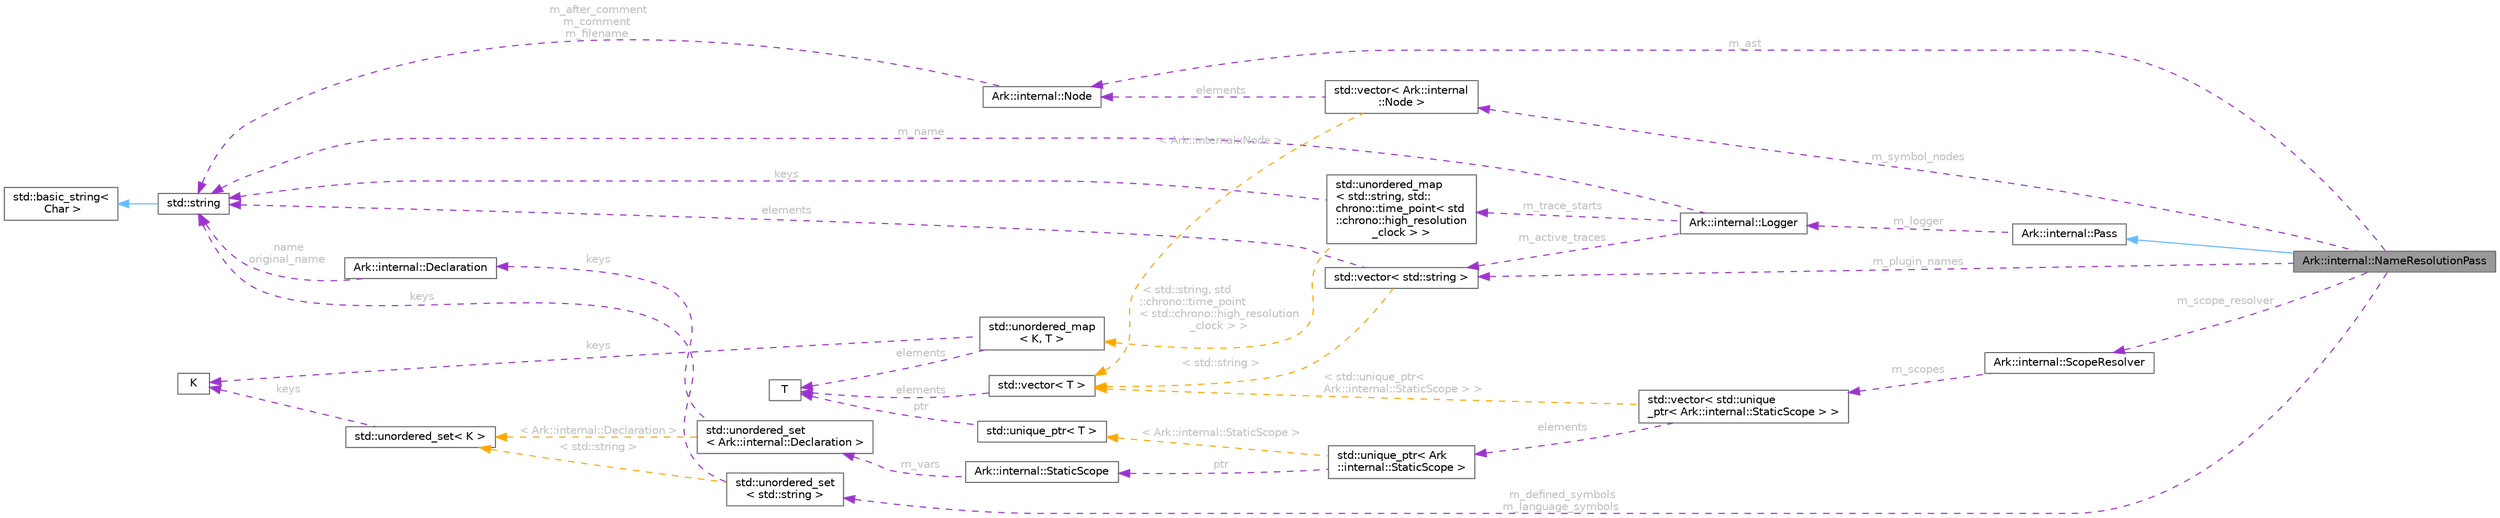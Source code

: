 digraph "Ark::internal::NameResolutionPass"
{
 // INTERACTIVE_SVG=YES
 // LATEX_PDF_SIZE
  bgcolor="transparent";
  edge [fontname=Helvetica,fontsize=10,labelfontname=Helvetica,labelfontsize=10];
  node [fontname=Helvetica,fontsize=10,shape=box,height=0.2,width=0.4];
  rankdir="LR";
  Node1 [id="Node000001",label="Ark::internal::NameResolutionPass",height=0.2,width=0.4,color="gray40", fillcolor="grey60", style="filled", fontcolor="black",tooltip=" "];
  Node2 -> Node1 [id="edge1_Node000001_Node000002",dir="back",color="steelblue1",style="solid",tooltip=" "];
  Node2 [id="Node000002",label="Ark::internal::Pass",height=0.2,width=0.4,color="gray40", fillcolor="white", style="filled",URL="$da/d7b/classArk_1_1internal_1_1Pass.html",tooltip="An interface to describe compiler passes."];
  Node3 -> Node2 [id="edge2_Node000002_Node000003",dir="back",color="darkorchid3",style="dashed",tooltip=" ",label=" m_logger",fontcolor="grey" ];
  Node3 [id="Node000003",label="Ark::internal::Logger",height=0.2,width=0.4,color="gray40", fillcolor="white", style="filled",URL="$d6/d2f/classArk_1_1internal_1_1Logger.html",tooltip=" "];
  Node4 -> Node3 [id="edge3_Node000003_Node000004",dir="back",color="darkorchid3",style="dashed",tooltip=" ",label=" m_name",fontcolor="grey" ];
  Node4 [id="Node000004",label="std::string",height=0.2,width=0.4,color="gray40", fillcolor="white", style="filled",tooltip=" "];
  Node5 -> Node4 [id="edge4_Node000004_Node000005",dir="back",color="steelblue1",style="solid",tooltip=" "];
  Node5 [id="Node000005",label="std::basic_string\<\l Char \>",height=0.2,width=0.4,color="gray40", fillcolor="white", style="filled",tooltip=" "];
  Node6 -> Node3 [id="edge5_Node000003_Node000006",dir="back",color="darkorchid3",style="dashed",tooltip=" ",label=" m_trace_starts",fontcolor="grey" ];
  Node6 [id="Node000006",label="std::unordered_map\l\< std::string, std::\lchrono::time_point\< std\l::chrono::high_resolution\l_clock \> \>",height=0.2,width=0.4,color="gray40", fillcolor="white", style="filled",tooltip=" "];
  Node4 -> Node6 [id="edge6_Node000006_Node000004",dir="back",color="darkorchid3",style="dashed",tooltip=" ",label=" keys",fontcolor="grey" ];
  Node7 -> Node6 [id="edge7_Node000006_Node000007",dir="back",color="orange",style="dashed",tooltip=" ",label=" \< std::string, std\l::chrono::time_point\l\< std::chrono::high_resolution\l_clock \> \>",fontcolor="grey" ];
  Node7 [id="Node000007",label="std::unordered_map\l\< K, T \>",height=0.2,width=0.4,color="gray40", fillcolor="white", style="filled",tooltip=" "];
  Node8 -> Node7 [id="edge8_Node000007_Node000008",dir="back",color="darkorchid3",style="dashed",tooltip=" ",label=" keys",fontcolor="grey" ];
  Node8 [id="Node000008",label="K",height=0.2,width=0.4,color="gray40", fillcolor="white", style="filled",tooltip=" "];
  Node9 -> Node7 [id="edge9_Node000007_Node000009",dir="back",color="darkorchid3",style="dashed",tooltip=" ",label=" elements",fontcolor="grey" ];
  Node9 [id="Node000009",label="T",height=0.2,width=0.4,color="gray40", fillcolor="white", style="filled",tooltip=" "];
  Node10 -> Node3 [id="edge10_Node000003_Node000010",dir="back",color="darkorchid3",style="dashed",tooltip=" ",label=" m_active_traces",fontcolor="grey" ];
  Node10 [id="Node000010",label="std::vector\< std::string \>",height=0.2,width=0.4,color="gray40", fillcolor="white", style="filled",tooltip=" "];
  Node4 -> Node10 [id="edge11_Node000010_Node000004",dir="back",color="darkorchid3",style="dashed",tooltip=" ",label=" elements",fontcolor="grey" ];
  Node11 -> Node10 [id="edge12_Node000010_Node000011",dir="back",color="orange",style="dashed",tooltip=" ",label=" \< std::string \>",fontcolor="grey" ];
  Node11 [id="Node000011",label="std::vector\< T \>",height=0.2,width=0.4,color="gray40", fillcolor="white", style="filled",tooltip=" "];
  Node9 -> Node11 [id="edge13_Node000011_Node000009",dir="back",color="darkorchid3",style="dashed",tooltip=" ",label=" elements",fontcolor="grey" ];
  Node12 -> Node1 [id="edge14_Node000001_Node000012",dir="back",color="darkorchid3",style="dashed",tooltip=" ",label=" m_ast",fontcolor="grey" ];
  Node12 [id="Node000012",label="Ark::internal::Node",height=0.2,width=0.4,color="gray40", fillcolor="white", style="filled",URL="$dc/d9e/classArk_1_1internal_1_1Node.html",tooltip="A node of an Abstract Syntax Tree for ArkScript."];
  Node4 -> Node12 [id="edge15_Node000012_Node000004",dir="back",color="darkorchid3",style="dashed",tooltip=" ",label=" m_after_comment\nm_comment\nm_filename",fontcolor="grey" ];
  Node13 -> Node1 [id="edge16_Node000001_Node000013",dir="back",color="darkorchid3",style="dashed",tooltip=" ",label=" m_defined_symbols\nm_language_symbols",fontcolor="grey" ];
  Node13 [id="Node000013",label="std::unordered_set\l\< std::string \>",height=0.2,width=0.4,color="gray40", fillcolor="white", style="filled",tooltip=" "];
  Node4 -> Node13 [id="edge17_Node000013_Node000004",dir="back",color="darkorchid3",style="dashed",tooltip=" ",label=" keys",fontcolor="grey" ];
  Node14 -> Node13 [id="edge18_Node000013_Node000014",dir="back",color="orange",style="dashed",tooltip=" ",label=" \< std::string \>",fontcolor="grey" ];
  Node14 [id="Node000014",label="std::unordered_set\< K \>",height=0.2,width=0.4,color="gray40", fillcolor="white", style="filled",tooltip=" "];
  Node8 -> Node14 [id="edge19_Node000014_Node000008",dir="back",color="darkorchid3",style="dashed",tooltip=" ",label=" keys",fontcolor="grey" ];
  Node15 -> Node1 [id="edge20_Node000001_Node000015",dir="back",color="darkorchid3",style="dashed",tooltip=" ",label=" m_symbol_nodes",fontcolor="grey" ];
  Node15 [id="Node000015",label="std::vector\< Ark::internal\l::Node \>",height=0.2,width=0.4,color="gray40", fillcolor="white", style="filled",tooltip=" "];
  Node12 -> Node15 [id="edge21_Node000015_Node000012",dir="back",color="darkorchid3",style="dashed",tooltip=" ",label=" elements",fontcolor="grey" ];
  Node11 -> Node15 [id="edge22_Node000015_Node000011",dir="back",color="orange",style="dashed",tooltip=" ",label=" \< Ark::internal::Node \>",fontcolor="grey" ];
  Node10 -> Node1 [id="edge23_Node000001_Node000010",dir="back",color="darkorchid3",style="dashed",tooltip=" ",label=" m_plugin_names",fontcolor="grey" ];
  Node16 -> Node1 [id="edge24_Node000001_Node000016",dir="back",color="darkorchid3",style="dashed",tooltip=" ",label=" m_scope_resolver",fontcolor="grey" ];
  Node16 [id="Node000016",label="Ark::internal::ScopeResolver",height=0.2,width=0.4,color="gray40", fillcolor="white", style="filled",URL="$dd/d92/classArk_1_1internal_1_1ScopeResolver.html",tooltip=" "];
  Node17 -> Node16 [id="edge25_Node000016_Node000017",dir="back",color="darkorchid3",style="dashed",tooltip=" ",label=" m_scopes",fontcolor="grey" ];
  Node17 [id="Node000017",label="std::vector\< std::unique\l_ptr\< Ark::internal::StaticScope \> \>",height=0.2,width=0.4,color="gray40", fillcolor="white", style="filled",tooltip=" "];
  Node18 -> Node17 [id="edge26_Node000017_Node000018",dir="back",color="darkorchid3",style="dashed",tooltip=" ",label=" elements",fontcolor="grey" ];
  Node18 [id="Node000018",label="std::unique_ptr\< Ark\l::internal::StaticScope \>",height=0.2,width=0.4,color="gray40", fillcolor="white", style="filled",tooltip=" "];
  Node19 -> Node18 [id="edge27_Node000018_Node000019",dir="back",color="darkorchid3",style="dashed",tooltip=" ",label=" ptr",fontcolor="grey" ];
  Node19 [id="Node000019",label="Ark::internal::StaticScope",height=0.2,width=0.4,color="gray40", fillcolor="white", style="filled",URL="$d3/d8e/classArk_1_1internal_1_1StaticScope.html",tooltip=" "];
  Node20 -> Node19 [id="edge28_Node000019_Node000020",dir="back",color="darkorchid3",style="dashed",tooltip=" ",label=" m_vars",fontcolor="grey" ];
  Node20 [id="Node000020",label="std::unordered_set\l\< Ark::internal::Declaration \>",height=0.2,width=0.4,color="gray40", fillcolor="white", style="filled",tooltip=" "];
  Node21 -> Node20 [id="edge29_Node000020_Node000021",dir="back",color="darkorchid3",style="dashed",tooltip=" ",label=" keys",fontcolor="grey" ];
  Node21 [id="Node000021",label="Ark::internal::Declaration",height=0.2,width=0.4,color="gray40", fillcolor="white", style="filled",URL="$d1/dcf/structArk_1_1internal_1_1Declaration.html",tooltip=" "];
  Node4 -> Node21 [id="edge30_Node000021_Node000004",dir="back",color="darkorchid3",style="dashed",tooltip=" ",label=" name\noriginal_name",fontcolor="grey" ];
  Node14 -> Node20 [id="edge31_Node000020_Node000014",dir="back",color="orange",style="dashed",tooltip=" ",label=" \< Ark::internal::Declaration \>",fontcolor="grey" ];
  Node22 -> Node18 [id="edge32_Node000018_Node000022",dir="back",color="orange",style="dashed",tooltip=" ",label=" \< Ark::internal::StaticScope \>",fontcolor="grey" ];
  Node22 [id="Node000022",label="std::unique_ptr\< T \>",height=0.2,width=0.4,color="gray40", fillcolor="white", style="filled",tooltip=" "];
  Node9 -> Node22 [id="edge33_Node000022_Node000009",dir="back",color="darkorchid3",style="dashed",tooltip=" ",label=" ptr",fontcolor="grey" ];
  Node11 -> Node17 [id="edge34_Node000017_Node000011",dir="back",color="orange",style="dashed",tooltip=" ",label=" \< std::unique_ptr\<\l Ark::internal::StaticScope \> \>",fontcolor="grey" ];
}
